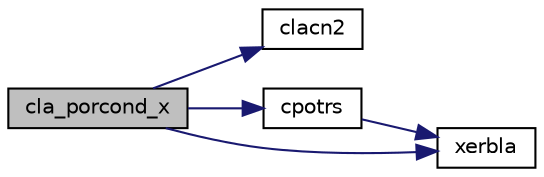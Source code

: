 digraph "cla_porcond_x"
{
 // LATEX_PDF_SIZE
  edge [fontname="Helvetica",fontsize="10",labelfontname="Helvetica",labelfontsize="10"];
  node [fontname="Helvetica",fontsize="10",shape=record];
  rankdir="LR";
  Node1 [label="cla_porcond_x",height=0.2,width=0.4,color="black", fillcolor="grey75", style="filled", fontcolor="black",tooltip="CLA_PORCOND_X computes the infinity norm condition number of op(A)*diag(x) for Hermitian positive-def..."];
  Node1 -> Node2 [color="midnightblue",fontsize="10",style="solid",fontname="Helvetica"];
  Node2 [label="clacn2",height=0.2,width=0.4,color="black", fillcolor="white", style="filled",URL="$clacn2_8f.html#ab908babe3ec3648412de15e0f8ab4479",tooltip="CLACN2 estimates the 1-norm of a square matrix, using reverse communication for evaluating matrix-vec..."];
  Node1 -> Node3 [color="midnightblue",fontsize="10",style="solid",fontname="Helvetica"];
  Node3 [label="cpotrs",height=0.2,width=0.4,color="black", fillcolor="white", style="filled",URL="$cpotrs_8f.html#ad9052b4b70569dfd6e8943971c9b38b2",tooltip="CPOTRS"];
  Node3 -> Node4 [color="midnightblue",fontsize="10",style="solid",fontname="Helvetica"];
  Node4 [label="xerbla",height=0.2,width=0.4,color="black", fillcolor="white", style="filled",URL="$xerbla_8f.html#a377ee61015baf8dea7770b3a404b1c07",tooltip="XERBLA"];
  Node1 -> Node4 [color="midnightblue",fontsize="10",style="solid",fontname="Helvetica"];
}
